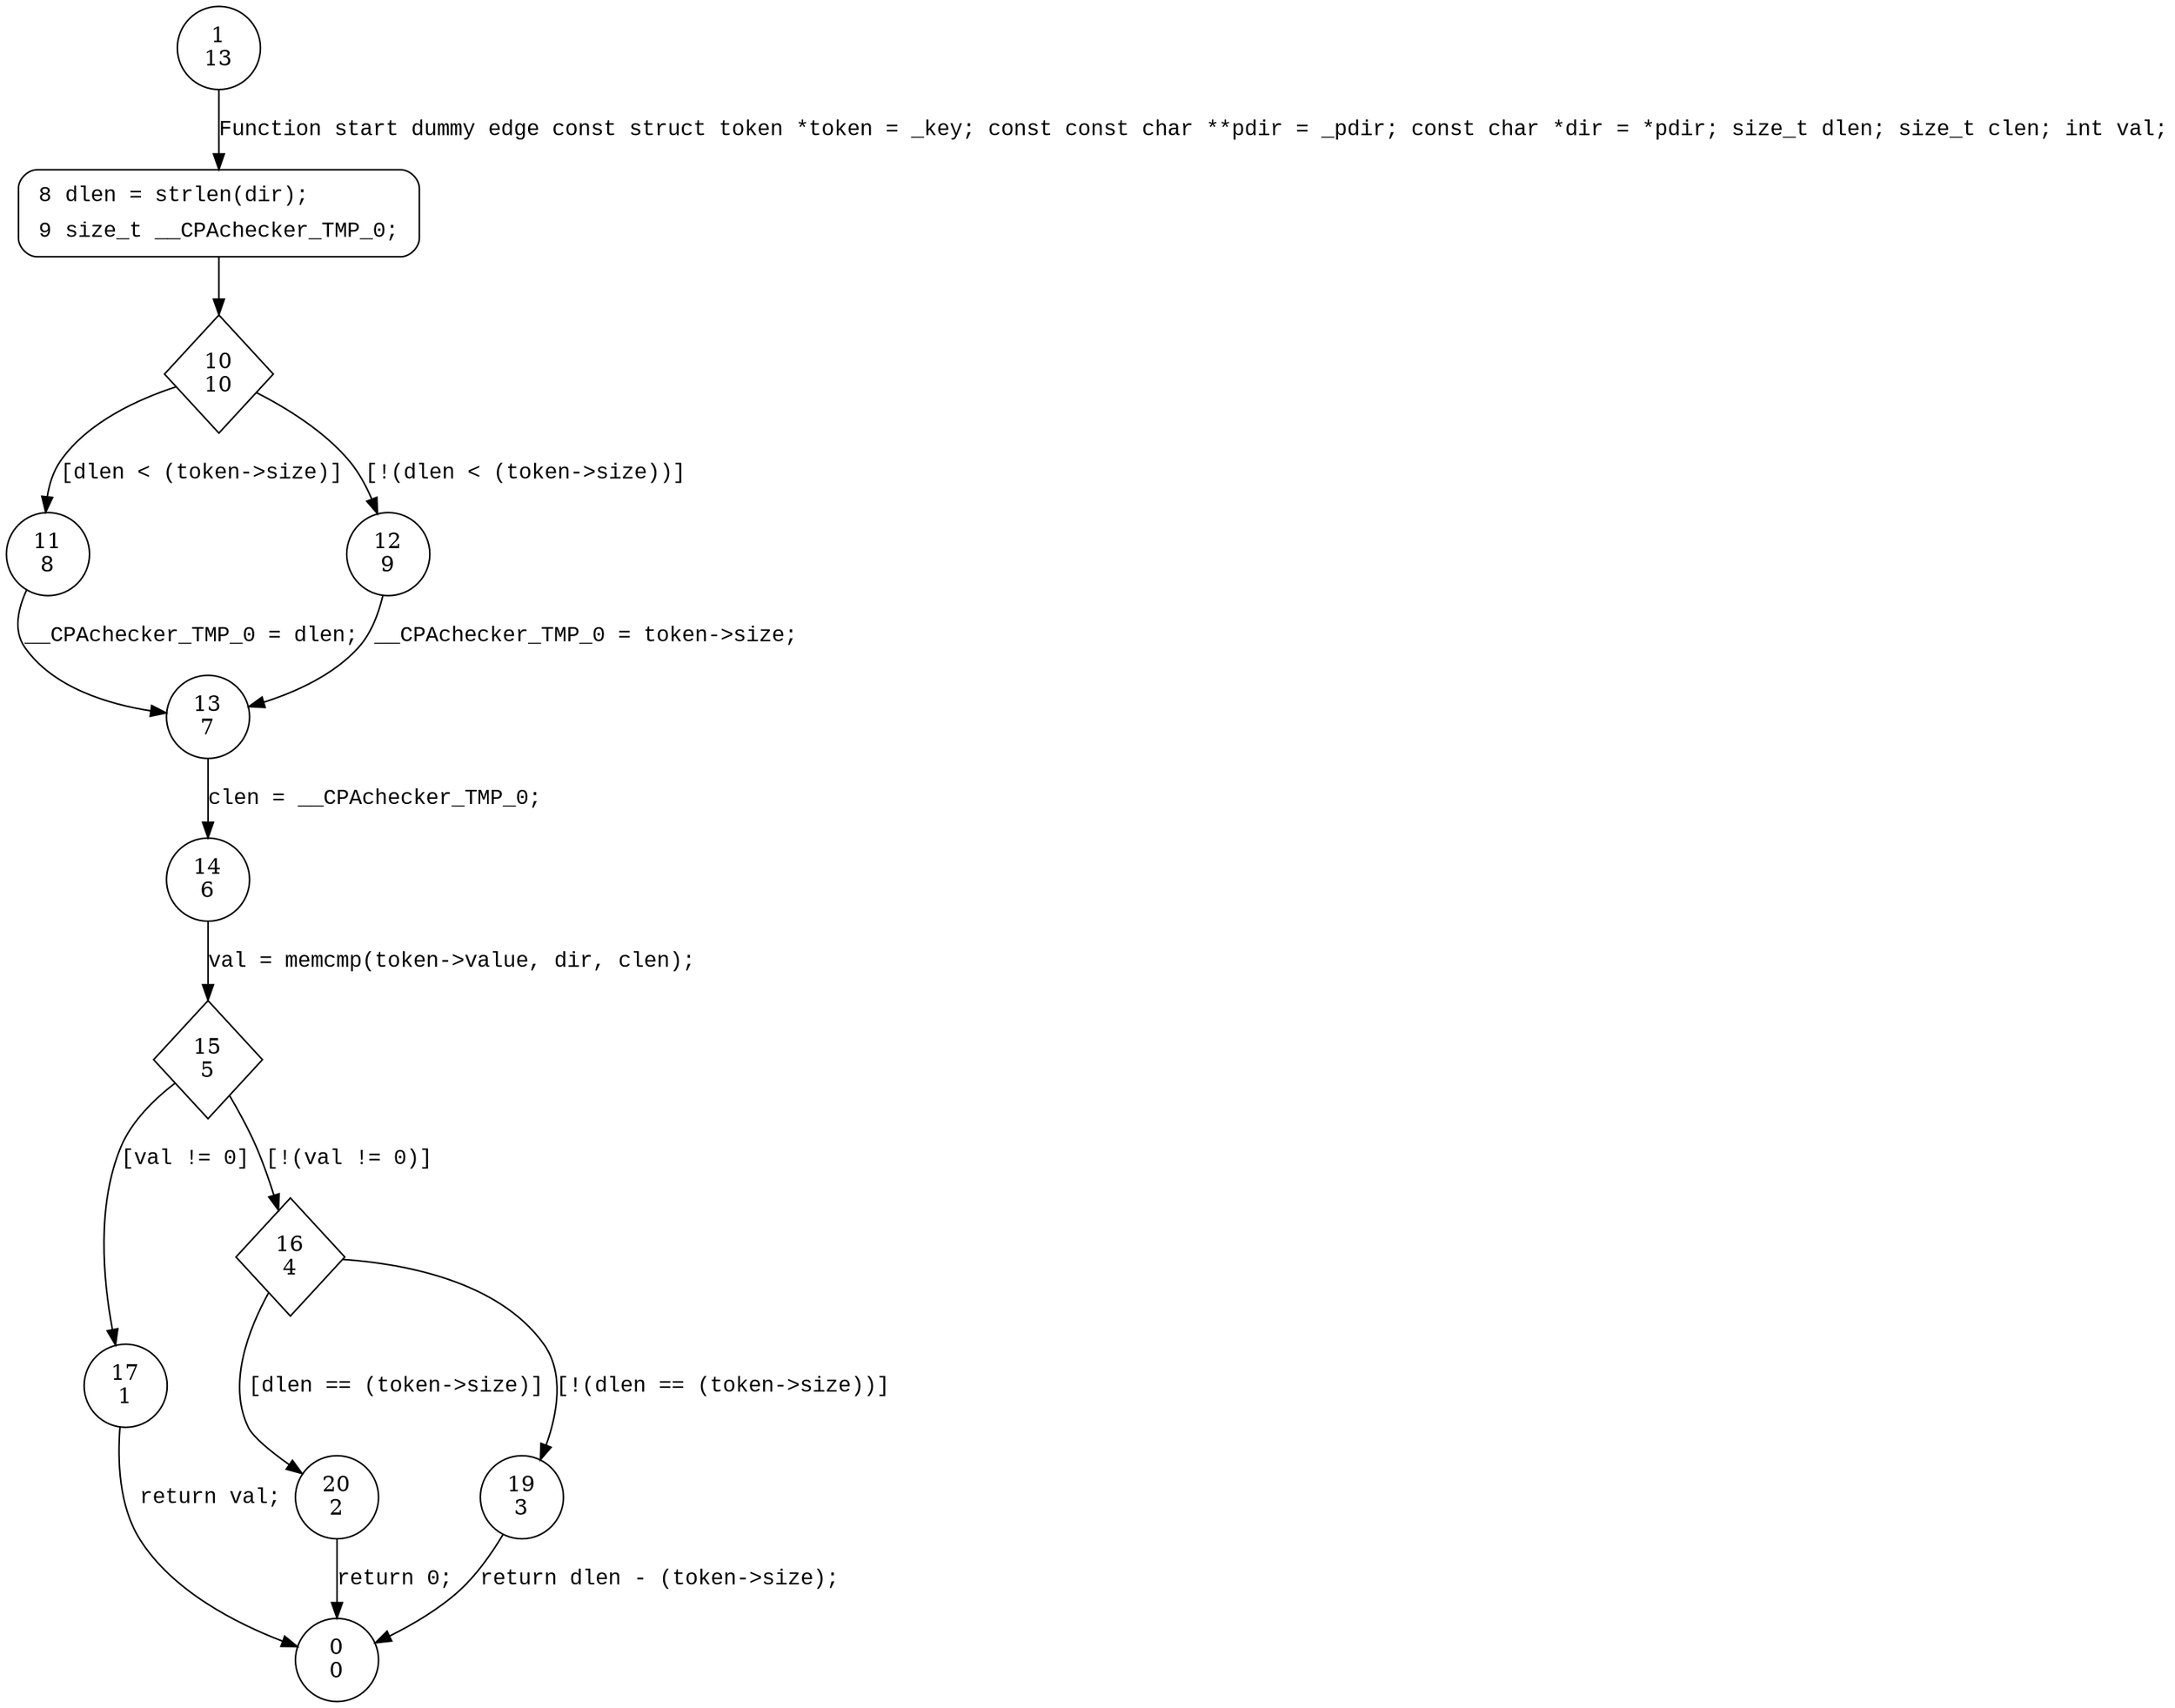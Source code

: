 digraph directive_compare {
1 [shape="circle" label="1\n13"]
8 [shape="circle" label="8\n12"]
10 [shape="diamond" label="10\n10"]
11 [shape="circle" label="11\n8"]
12 [shape="circle" label="12\n9"]
13 [shape="circle" label="13\n7"]
14 [shape="circle" label="14\n6"]
15 [shape="diamond" label="15\n5"]
17 [shape="circle" label="17\n1"]
16 [shape="diamond" label="16\n4"]
20 [shape="circle" label="20\n2"]
19 [shape="circle" label="19\n3"]
0 [shape="circle" label="0\n0"]
8 [style="filled,bold" penwidth="1" fillcolor="white" fontname="Courier New" shape="Mrecord" label=<<table border="0" cellborder="0" cellpadding="3" bgcolor="white"><tr><td align="right">8</td><td align="left">dlen = strlen(dir);</td></tr><tr><td align="right">9</td><td align="left">size_t __CPAchecker_TMP_0;</td></tr></table>>]
8 -> 10[label=""]
1 -> 8 [label="Function start dummy edge const struct token *token = _key; const const char **pdir = _pdir; const char *dir = *pdir; size_t dlen; size_t clen; int val;" fontname="Courier New"]
10 -> 11 [label="[dlen < (token->size)]" fontname="Courier New"]
10 -> 12 [label="[!(dlen < (token->size))]" fontname="Courier New"]
13 -> 14 [label="clen = __CPAchecker_TMP_0;" fontname="Courier New"]
15 -> 17 [label="[val != 0]" fontname="Courier New"]
15 -> 16 [label="[!(val != 0)]" fontname="Courier New"]
16 -> 20 [label="[dlen == (token->size)]" fontname="Courier New"]
16 -> 19 [label="[!(dlen == (token->size))]" fontname="Courier New"]
20 -> 0 [label="return 0;" fontname="Courier New"]
11 -> 13 [label="__CPAchecker_TMP_0 = dlen;" fontname="Courier New"]
12 -> 13 [label="__CPAchecker_TMP_0 = token->size;" fontname="Courier New"]
14 -> 15 [label="val = memcmp(token->value, dir, clen);" fontname="Courier New"]
19 -> 0 [label="return dlen - (token->size);" fontname="Courier New"]
17 -> 0 [label="return val;" fontname="Courier New"]
}